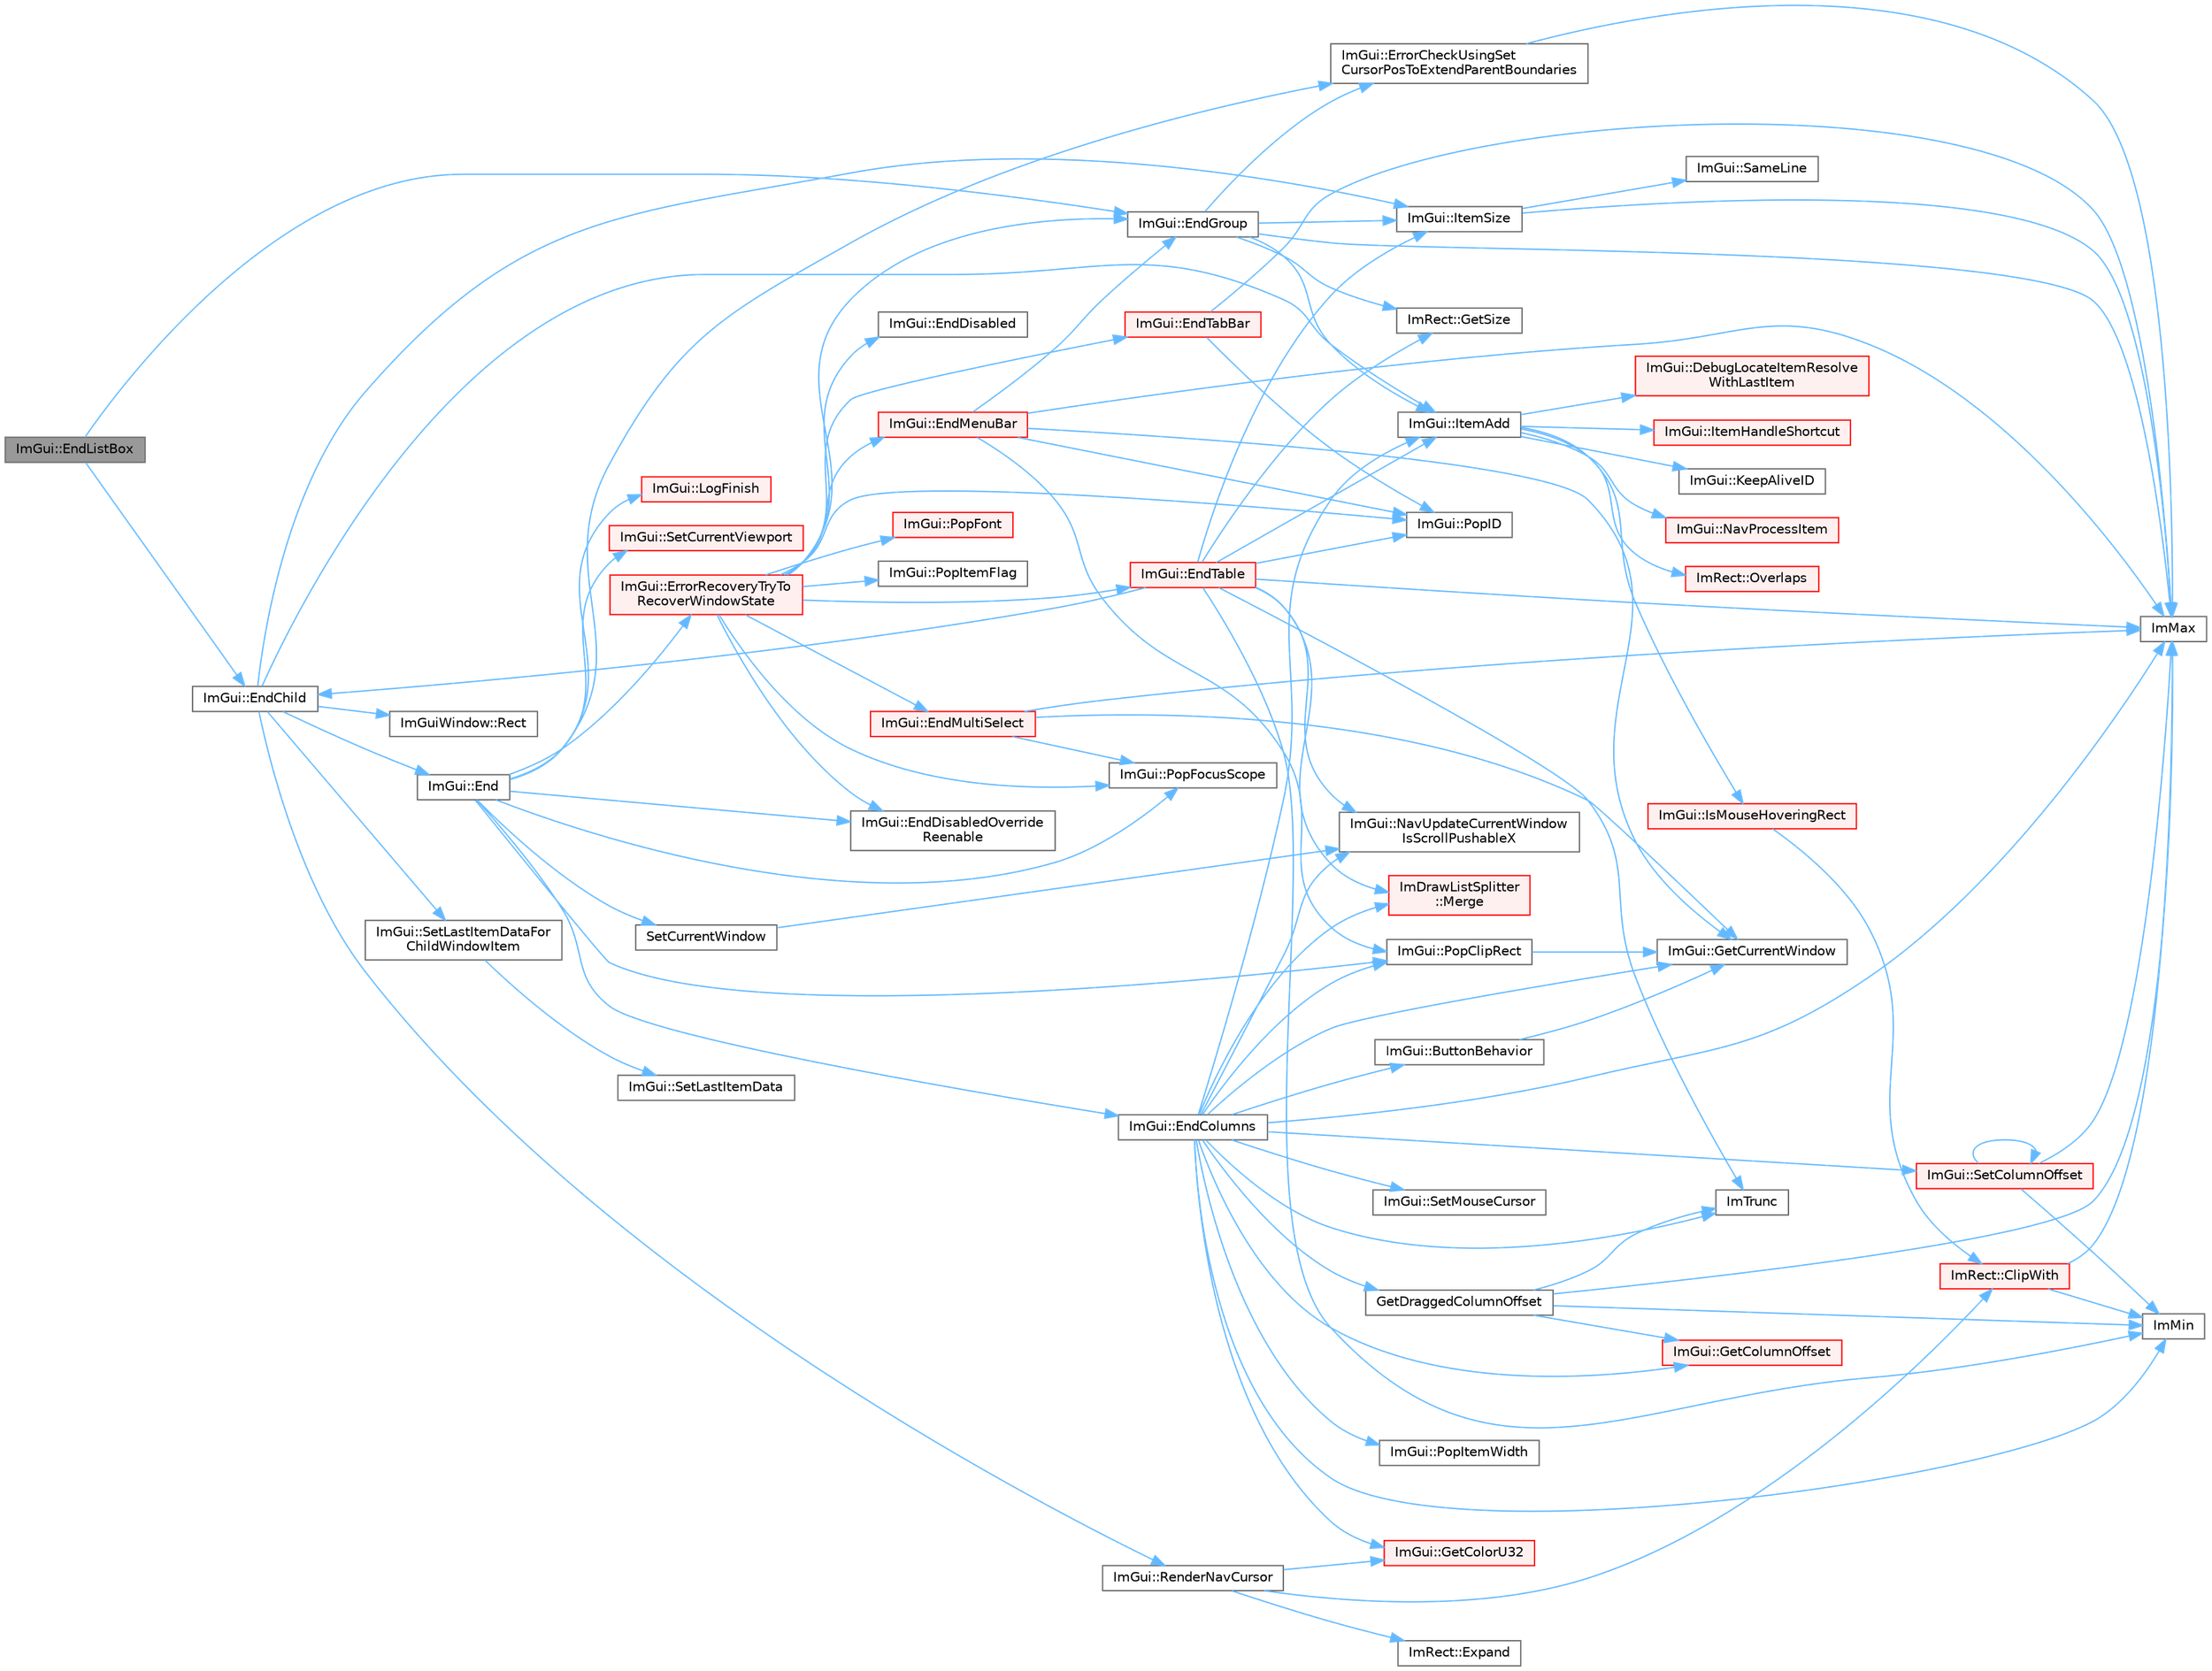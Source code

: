 digraph "ImGui::EndListBox"
{
 // LATEX_PDF_SIZE
  bgcolor="transparent";
  edge [fontname=Helvetica,fontsize=10,labelfontname=Helvetica,labelfontsize=10];
  node [fontname=Helvetica,fontsize=10,shape=box,height=0.2,width=0.4];
  rankdir="LR";
  Node1 [id="Node000001",label="ImGui::EndListBox",height=0.2,width=0.4,color="gray40", fillcolor="grey60", style="filled", fontcolor="black",tooltip=" "];
  Node1 -> Node2 [id="edge1_Node000001_Node000002",color="steelblue1",style="solid",tooltip=" "];
  Node2 [id="Node000002",label="ImGui::EndChild",height=0.2,width=0.4,color="grey40", fillcolor="white", style="filled",URL="$namespace_im_gui.html#af8de559a88c1442d6df8c1b04c86e997",tooltip=" "];
  Node2 -> Node3 [id="edge2_Node000002_Node000003",color="steelblue1",style="solid",tooltip=" "];
  Node3 [id="Node000003",label="ImGui::End",height=0.2,width=0.4,color="grey40", fillcolor="white", style="filled",URL="$namespace_im_gui.html#a5479d93794a004c67ceb6d13f37c8254",tooltip=" "];
  Node3 -> Node4 [id="edge3_Node000003_Node000004",color="steelblue1",style="solid",tooltip=" "];
  Node4 [id="Node000004",label="ImGui::EndColumns",height=0.2,width=0.4,color="grey40", fillcolor="white", style="filled",URL="$namespace_im_gui.html#af93bed3bce5475fe4d525d744f16aa20",tooltip=" "];
  Node4 -> Node5 [id="edge4_Node000004_Node000005",color="steelblue1",style="solid",tooltip=" "];
  Node5 [id="Node000005",label="ImGui::ButtonBehavior",height=0.2,width=0.4,color="grey40", fillcolor="white", style="filled",URL="$namespace_im_gui.html#a65a4f18b1bc8ce0f351687922089f374",tooltip=" "];
  Node5 -> Node6 [id="edge5_Node000005_Node000006",color="steelblue1",style="solid",tooltip=" "];
  Node6 [id="Node000006",label="ImGui::GetCurrentWindow",height=0.2,width=0.4,color="grey40", fillcolor="white", style="filled",URL="$namespace_im_gui.html#ac452417b5004ca16a814a72cff153526",tooltip=" "];
  Node4 -> Node7 [id="edge6_Node000004_Node000007",color="steelblue1",style="solid",tooltip=" "];
  Node7 [id="Node000007",label="ImGui::GetColorU32",height=0.2,width=0.4,color="red", fillcolor="#FFF0F0", style="filled",URL="$namespace_im_gui.html#a0de2d9bd347d9866511eb8d014e62556",tooltip=" "];
  Node4 -> Node9 [id="edge7_Node000004_Node000009",color="steelblue1",style="solid",tooltip=" "];
  Node9 [id="Node000009",label="ImGui::GetColumnOffset",height=0.2,width=0.4,color="red", fillcolor="#FFF0F0", style="filled",URL="$namespace_im_gui.html#a79c22e9c5c208b6c9534a273be71a9e6",tooltip=" "];
  Node4 -> Node6 [id="edge8_Node000004_Node000006",color="steelblue1",style="solid",tooltip=" "];
  Node4 -> Node34 [id="edge9_Node000004_Node000034",color="steelblue1",style="solid",tooltip=" "];
  Node34 [id="Node000034",label="GetDraggedColumnOffset",height=0.2,width=0.4,color="grey40", fillcolor="white", style="filled",URL="$imgui__tables_8cpp.html#aa235e9c607930ebb1304d6df978d5fe8",tooltip=" "];
  Node34 -> Node9 [id="edge10_Node000034_Node000009",color="steelblue1",style="solid",tooltip=" "];
  Node34 -> Node19 [id="edge11_Node000034_Node000019",color="steelblue1",style="solid",tooltip=" "];
  Node19 [id="Node000019",label="ImMax",height=0.2,width=0.4,color="grey40", fillcolor="white", style="filled",URL="$imgui__internal_8h.html#a7667efd95147d0422f140917c71a9226",tooltip=" "];
  Node34 -> Node20 [id="edge12_Node000034_Node000020",color="steelblue1",style="solid",tooltip=" "];
  Node20 [id="Node000020",label="ImMin",height=0.2,width=0.4,color="grey40", fillcolor="white", style="filled",URL="$imgui__internal_8h.html#a7f9d7828066a9d61b5630adcdf4655d3",tooltip=" "];
  Node34 -> Node21 [id="edge13_Node000034_Node000021",color="steelblue1",style="solid",tooltip=" "];
  Node21 [id="Node000021",label="ImTrunc",height=0.2,width=0.4,color="grey40", fillcolor="white", style="filled",URL="$imgui__internal_8h.html#a34870cae27ccd450c17ec3d3910b2da4",tooltip=" "];
  Node4 -> Node19 [id="edge14_Node000004_Node000019",color="steelblue1",style="solid",tooltip=" "];
  Node4 -> Node20 [id="edge15_Node000004_Node000020",color="steelblue1",style="solid",tooltip=" "];
  Node4 -> Node21 [id="edge16_Node000004_Node000021",color="steelblue1",style="solid",tooltip=" "];
  Node4 -> Node35 [id="edge17_Node000004_Node000035",color="steelblue1",style="solid",tooltip=" "];
  Node35 [id="Node000035",label="ImGui::ItemAdd",height=0.2,width=0.4,color="grey40", fillcolor="white", style="filled",URL="$namespace_im_gui.html#a0c2ccafc8d403c02a6590ac21157b9ac",tooltip=" "];
  Node35 -> Node36 [id="edge18_Node000035_Node000036",color="steelblue1",style="solid",tooltip=" "];
  Node36 [id="Node000036",label="ImGui::DebugLocateItemResolve\lWithLastItem",height=0.2,width=0.4,color="red", fillcolor="#FFF0F0", style="filled",URL="$namespace_im_gui.html#ae8ab0d7dfc90af8e82db3ed9e7829219",tooltip=" "];
  Node35 -> Node57 [id="edge19_Node000035_Node000057",color="steelblue1",style="solid",tooltip=" "];
  Node57 [id="Node000057",label="ImGui::IsMouseHoveringRect",height=0.2,width=0.4,color="red", fillcolor="#FFF0F0", style="filled",URL="$namespace_im_gui.html#ae0b8ea0e06c457316d6aed6c5b2a1c25",tooltip=" "];
  Node57 -> Node58 [id="edge20_Node000057_Node000058",color="steelblue1",style="solid",tooltip=" "];
  Node58 [id="Node000058",label="ImRect::ClipWith",height=0.2,width=0.4,color="red", fillcolor="#FFF0F0", style="filled",URL="$struct_im_rect.html#ac02d5cf6ce0358aea9ed9df43d368f3f",tooltip=" "];
  Node58 -> Node19 [id="edge21_Node000058_Node000019",color="steelblue1",style="solid",tooltip=" "];
  Node58 -> Node20 [id="edge22_Node000058_Node000020",color="steelblue1",style="solid",tooltip=" "];
  Node35 -> Node60 [id="edge23_Node000035_Node000060",color="steelblue1",style="solid",tooltip=" "];
  Node60 [id="Node000060",label="ImGui::ItemHandleShortcut",height=0.2,width=0.4,color="red", fillcolor="#FFF0F0", style="filled",URL="$namespace_im_gui.html#a338deb537666a886cf3ece08c07e9fa9",tooltip=" "];
  Node35 -> Node63 [id="edge24_Node000035_Node000063",color="steelblue1",style="solid",tooltip=" "];
  Node63 [id="Node000063",label="ImGui::KeepAliveID",height=0.2,width=0.4,color="grey40", fillcolor="white", style="filled",URL="$namespace_im_gui.html#a85a245c78a9f7c351636bdad6e60c488",tooltip=" "];
  Node35 -> Node64 [id="edge25_Node000035_Node000064",color="steelblue1",style="solid",tooltip=" "];
  Node64 [id="Node000064",label="ImGui::NavProcessItem",height=0.2,width=0.4,color="red", fillcolor="#FFF0F0", style="filled",URL="$namespace_im_gui.html#aa217c2f0448788f3c064bf828a8f9d8f",tooltip=" "];
  Node35 -> Node92 [id="edge26_Node000035_Node000092",color="steelblue1",style="solid",tooltip=" "];
  Node92 [id="Node000092",label="ImRect::Overlaps",height=0.2,width=0.4,color="red", fillcolor="#FFF0F0", style="filled",URL="$struct_im_rect.html#a0af3bade3781e5e7c6afdf71ccfb0d43",tooltip=" "];
  Node4 -> Node93 [id="edge27_Node000004_Node000093",color="steelblue1",style="solid",tooltip=" "];
  Node93 [id="Node000093",label="ImDrawListSplitter\l::Merge",height=0.2,width=0.4,color="red", fillcolor="#FFF0F0", style="filled",URL="$struct_im_draw_list_splitter.html#af3fc4bad2abca9e481d476d1877ba5be",tooltip=" "];
  Node4 -> Node98 [id="edge28_Node000004_Node000098",color="steelblue1",style="solid",tooltip=" "];
  Node98 [id="Node000098",label="ImGui::NavUpdateCurrentWindow\lIsScrollPushableX",height=0.2,width=0.4,color="grey40", fillcolor="white", style="filled",URL="$namespace_im_gui.html#a5c0c081852a520c006a0b084d0e8b0cb",tooltip=" "];
  Node4 -> Node99 [id="edge29_Node000004_Node000099",color="steelblue1",style="solid",tooltip=" "];
  Node99 [id="Node000099",label="ImGui::PopClipRect",height=0.2,width=0.4,color="grey40", fillcolor="white", style="filled",URL="$namespace_im_gui.html#aef1c8a6e5a3c70cb10d03d2a2a66dfd8",tooltip=" "];
  Node99 -> Node6 [id="edge30_Node000099_Node000006",color="steelblue1",style="solid",tooltip=" "];
  Node4 -> Node100 [id="edge31_Node000004_Node000100",color="steelblue1",style="solid",tooltip=" "];
  Node100 [id="Node000100",label="ImGui::PopItemWidth",height=0.2,width=0.4,color="grey40", fillcolor="white", style="filled",URL="$namespace_im_gui.html#ad29a3fc0cb5dfc7f9fc7224512ce90bf",tooltip=" "];
  Node4 -> Node101 [id="edge32_Node000004_Node000101",color="steelblue1",style="solid",tooltip=" "];
  Node101 [id="Node000101",label="ImGui::SetColumnOffset",height=0.2,width=0.4,color="red", fillcolor="#FFF0F0", style="filled",URL="$namespace_im_gui.html#a8cc207211d6cf3f77b505e24aed4ebcc",tooltip=" "];
  Node101 -> Node19 [id="edge33_Node000101_Node000019",color="steelblue1",style="solid",tooltip=" "];
  Node101 -> Node20 [id="edge34_Node000101_Node000020",color="steelblue1",style="solid",tooltip=" "];
  Node101 -> Node101 [id="edge35_Node000101_Node000101",color="steelblue1",style="solid",tooltip=" "];
  Node4 -> Node105 [id="edge36_Node000004_Node000105",color="steelblue1",style="solid",tooltip=" "];
  Node105 [id="Node000105",label="ImGui::SetMouseCursor",height=0.2,width=0.4,color="grey40", fillcolor="white", style="filled",URL="$namespace_im_gui.html#aca3237fd4efa0af7fc6b4eff6494dfce",tooltip=" "];
  Node3 -> Node106 [id="edge37_Node000003_Node000106",color="steelblue1",style="solid",tooltip=" "];
  Node106 [id="Node000106",label="ImGui::EndDisabledOverride\lReenable",height=0.2,width=0.4,color="grey40", fillcolor="white", style="filled",URL="$namespace_im_gui.html#a336225979f3fe3fd9ceba657123f9084",tooltip=" "];
  Node3 -> Node107 [id="edge38_Node000003_Node000107",color="steelblue1",style="solid",tooltip=" "];
  Node107 [id="Node000107",label="ImGui::ErrorCheckUsingSet\lCursorPosToExtendParentBoundaries",height=0.2,width=0.4,color="grey40", fillcolor="white", style="filled",URL="$namespace_im_gui.html#ad5832500c14abd9e76e376b82701385b",tooltip=" "];
  Node107 -> Node19 [id="edge39_Node000107_Node000019",color="steelblue1",style="solid",tooltip=" "];
  Node3 -> Node108 [id="edge40_Node000003_Node000108",color="steelblue1",style="solid",tooltip=" "];
  Node108 [id="Node000108",label="ImGui::ErrorRecoveryTryTo\lRecoverWindowState",height=0.2,width=0.4,color="red", fillcolor="#FFF0F0", style="filled",URL="$namespace_im_gui.html#a9e02d2905347634105ecc057a0824e1a",tooltip=" "];
  Node108 -> Node109 [id="edge41_Node000108_Node000109",color="steelblue1",style="solid",tooltip=" "];
  Node109 [id="Node000109",label="ImGui::EndDisabled",height=0.2,width=0.4,color="grey40", fillcolor="white", style="filled",URL="$namespace_im_gui.html#a9e6088c6c690ddff1302b6e42b380733",tooltip=" "];
  Node108 -> Node106 [id="edge42_Node000108_Node000106",color="steelblue1",style="solid",tooltip=" "];
  Node108 -> Node110 [id="edge43_Node000108_Node000110",color="steelblue1",style="solid",tooltip=" "];
  Node110 [id="Node000110",label="ImGui::EndGroup",height=0.2,width=0.4,color="grey40", fillcolor="white", style="filled",URL="$namespace_im_gui.html#a05fc97fc64f28a55486087f503d9a622",tooltip=" "];
  Node110 -> Node107 [id="edge44_Node000110_Node000107",color="steelblue1",style="solid",tooltip=" "];
  Node110 -> Node111 [id="edge45_Node000110_Node000111",color="steelblue1",style="solid",tooltip=" "];
  Node111 [id="Node000111",label="ImRect::GetSize",height=0.2,width=0.4,color="grey40", fillcolor="white", style="filled",URL="$struct_im_rect.html#ae459d9c50003058cfb34519a571aaf33",tooltip=" "];
  Node110 -> Node19 [id="edge46_Node000110_Node000019",color="steelblue1",style="solid",tooltip=" "];
  Node110 -> Node35 [id="edge47_Node000110_Node000035",color="steelblue1",style="solid",tooltip=" "];
  Node110 -> Node112 [id="edge48_Node000110_Node000112",color="steelblue1",style="solid",tooltip=" "];
  Node112 [id="Node000112",label="ImGui::ItemSize",height=0.2,width=0.4,color="grey40", fillcolor="white", style="filled",URL="$namespace_im_gui.html#a4b5818a652d943ea54e0cec9fb3943d7",tooltip=" "];
  Node112 -> Node19 [id="edge49_Node000112_Node000019",color="steelblue1",style="solid",tooltip=" "];
  Node112 -> Node113 [id="edge50_Node000112_Node000113",color="steelblue1",style="solid",tooltip=" "];
  Node113 [id="Node000113",label="ImGui::SameLine",height=0.2,width=0.4,color="grey40", fillcolor="white", style="filled",URL="$namespace_im_gui.html#addd433eb3aae59119e341e80db474f66",tooltip=" "];
  Node108 -> Node114 [id="edge51_Node000108_Node000114",color="steelblue1",style="solid",tooltip=" "];
  Node114 [id="Node000114",label="ImGui::EndMenuBar",height=0.2,width=0.4,color="red", fillcolor="#FFF0F0", style="filled",URL="$namespace_im_gui.html#aa226265c140eb6ee375c5b9abc69c4fc",tooltip=" "];
  Node114 -> Node110 [id="edge52_Node000114_Node000110",color="steelblue1",style="solid",tooltip=" "];
  Node114 -> Node6 [id="edge53_Node000114_Node000006",color="steelblue1",style="solid",tooltip=" "];
  Node114 -> Node19 [id="edge54_Node000114_Node000019",color="steelblue1",style="solid",tooltip=" "];
  Node114 -> Node99 [id="edge55_Node000114_Node000099",color="steelblue1",style="solid",tooltip=" "];
  Node114 -> Node17 [id="edge56_Node000114_Node000017",color="steelblue1",style="solid",tooltip=" "];
  Node17 [id="Node000017",label="ImGui::PopID",height=0.2,width=0.4,color="grey40", fillcolor="white", style="filled",URL="$namespace_im_gui.html#aba0b2d8f890a5d435ae43d0c4a2d4dd1",tooltip=" "];
  Node108 -> Node137 [id="edge57_Node000108_Node000137",color="steelblue1",style="solid",tooltip=" "];
  Node137 [id="Node000137",label="ImGui::EndMultiSelect",height=0.2,width=0.4,color="red", fillcolor="#FFF0F0", style="filled",URL="$namespace_im_gui.html#a19b11a3ea8f98b43089dc13ab015ad5b",tooltip=" "];
  Node137 -> Node6 [id="edge58_Node000137_Node000006",color="steelblue1",style="solid",tooltip=" "];
  Node137 -> Node19 [id="edge59_Node000137_Node000019",color="steelblue1",style="solid",tooltip=" "];
  Node137 -> Node168 [id="edge60_Node000137_Node000168",color="steelblue1",style="solid",tooltip=" "];
  Node168 [id="Node000168",label="ImGui::PopFocusScope",height=0.2,width=0.4,color="grey40", fillcolor="white", style="filled",URL="$namespace_im_gui.html#a660bc1ff7f6d971fc4b4236e87409b38",tooltip=" "];
  Node108 -> Node170 [id="edge61_Node000108_Node000170",color="steelblue1",style="solid",tooltip=" "];
  Node170 [id="Node000170",label="ImGui::EndTabBar",height=0.2,width=0.4,color="red", fillcolor="#FFF0F0", style="filled",URL="$namespace_im_gui.html#a864b8ece257d4e30569f0349752ad928",tooltip=" "];
  Node170 -> Node19 [id="edge62_Node000170_Node000019",color="steelblue1",style="solid",tooltip=" "];
  Node170 -> Node17 [id="edge63_Node000170_Node000017",color="steelblue1",style="solid",tooltip=" "];
  Node108 -> Node455 [id="edge64_Node000108_Node000455",color="steelblue1",style="solid",tooltip=" "];
  Node455 [id="Node000455",label="ImGui::EndTable",height=0.2,width=0.4,color="red", fillcolor="#FFF0F0", style="filled",URL="$namespace_im_gui.html#a9c70aaa6464c2e51e6f3342da133ada1",tooltip=" "];
  Node455 -> Node2 [id="edge65_Node000455_Node000002",color="steelblue1",style="solid",tooltip=" "];
  Node455 -> Node111 [id="edge66_Node000455_Node000111",color="steelblue1",style="solid",tooltip=" "];
  Node455 -> Node19 [id="edge67_Node000455_Node000019",color="steelblue1",style="solid",tooltip=" "];
  Node455 -> Node20 [id="edge68_Node000455_Node000020",color="steelblue1",style="solid",tooltip=" "];
  Node455 -> Node21 [id="edge69_Node000455_Node000021",color="steelblue1",style="solid",tooltip=" "];
  Node455 -> Node35 [id="edge70_Node000455_Node000035",color="steelblue1",style="solid",tooltip=" "];
  Node455 -> Node112 [id="edge71_Node000455_Node000112",color="steelblue1",style="solid",tooltip=" "];
  Node455 -> Node93 [id="edge72_Node000455_Node000093",color="steelblue1",style="solid",tooltip=" "];
  Node455 -> Node98 [id="edge73_Node000455_Node000098",color="steelblue1",style="solid",tooltip=" "];
  Node455 -> Node17 [id="edge74_Node000455_Node000017",color="steelblue1",style="solid",tooltip=" "];
  Node108 -> Node168 [id="edge75_Node000108_Node000168",color="steelblue1",style="solid",tooltip=" "];
  Node108 -> Node504 [id="edge76_Node000108_Node000504",color="steelblue1",style="solid",tooltip=" "];
  Node504 [id="Node000504",label="ImGui::PopFont",height=0.2,width=0.4,color="red", fillcolor="#FFF0F0", style="filled",URL="$namespace_im_gui.html#af66649bc37022bf3cf2496c73af9a499",tooltip=" "];
  Node108 -> Node17 [id="edge77_Node000108_Node000017",color="steelblue1",style="solid",tooltip=" "];
  Node108 -> Node195 [id="edge78_Node000108_Node000195",color="steelblue1",style="solid",tooltip=" "];
  Node195 [id="Node000195",label="ImGui::PopItemFlag",height=0.2,width=0.4,color="grey40", fillcolor="white", style="filled",URL="$namespace_im_gui.html#aa93281155e1dd23715dbd384e91edc6b",tooltip=" "];
  Node3 -> Node511 [id="edge79_Node000003_Node000511",color="steelblue1",style="solid",tooltip=" "];
  Node511 [id="Node000511",label="ImGui::LogFinish",height=0.2,width=0.4,color="red", fillcolor="#FFF0F0", style="filled",URL="$namespace_im_gui.html#a2ebcd048d1ca025fb972e1c2e920e3f3",tooltip=" "];
  Node3 -> Node99 [id="edge80_Node000003_Node000099",color="steelblue1",style="solid",tooltip=" "];
  Node3 -> Node168 [id="edge81_Node000003_Node000168",color="steelblue1",style="solid",tooltip=" "];
  Node3 -> Node403 [id="edge82_Node000003_Node000403",color="steelblue1",style="solid",tooltip=" "];
  Node403 [id="Node000403",label="ImGui::SetCurrentViewport",height=0.2,width=0.4,color="red", fillcolor="#FFF0F0", style="filled",URL="$namespace_im_gui.html#a518a36249ab67227a13fd01a4236cbe1",tooltip=" "];
  Node3 -> Node404 [id="edge83_Node000003_Node000404",color="steelblue1",style="solid",tooltip=" "];
  Node404 [id="Node000404",label="SetCurrentWindow",height=0.2,width=0.4,color="grey40", fillcolor="white", style="filled",URL="$imgui_8cpp.html#a5c592415f88804e2f907477767d3dda1",tooltip=" "];
  Node404 -> Node98 [id="edge84_Node000404_Node000098",color="steelblue1",style="solid",tooltip=" "];
  Node2 -> Node35 [id="edge85_Node000002_Node000035",color="steelblue1",style="solid",tooltip=" "];
  Node2 -> Node112 [id="edge86_Node000002_Node000112",color="steelblue1",style="solid",tooltip=" "];
  Node2 -> Node263 [id="edge87_Node000002_Node000263",color="steelblue1",style="solid",tooltip=" "];
  Node263 [id="Node000263",label="ImGuiWindow::Rect",height=0.2,width=0.4,color="grey40", fillcolor="white", style="filled",URL="$struct_im_gui_window.html#a147da28bf5d167cbe0a363c4a578dea1",tooltip=" "];
  Node2 -> Node194 [id="edge88_Node000002_Node000194",color="steelblue1",style="solid",tooltip=" "];
  Node194 [id="Node000194",label="ImGui::RenderNavCursor",height=0.2,width=0.4,color="grey40", fillcolor="white", style="filled",URL="$namespace_im_gui.html#a2722dcfe26c7f6e8cd522102ef5b7df2",tooltip=" "];
  Node194 -> Node58 [id="edge89_Node000194_Node000058",color="steelblue1",style="solid",tooltip=" "];
  Node194 -> Node151 [id="edge90_Node000194_Node000151",color="steelblue1",style="solid",tooltip=" "];
  Node151 [id="Node000151",label="ImRect::Expand",height=0.2,width=0.4,color="grey40", fillcolor="white", style="filled",URL="$struct_im_rect.html#af33a7424c3341d08acd69da30c27c753",tooltip=" "];
  Node194 -> Node7 [id="edge91_Node000194_Node000007",color="steelblue1",style="solid",tooltip=" "];
  Node2 -> Node514 [id="edge92_Node000002_Node000514",color="steelblue1",style="solid",tooltip=" "];
  Node514 [id="Node000514",label="ImGui::SetLastItemDataFor\lChildWindowItem",height=0.2,width=0.4,color="grey40", fillcolor="white", style="filled",URL="$namespace_im_gui.html#a7985325468909a376a84128c5f968372",tooltip=" "];
  Node514 -> Node406 [id="edge93_Node000514_Node000406",color="steelblue1",style="solid",tooltip=" "];
  Node406 [id="Node000406",label="ImGui::SetLastItemData",height=0.2,width=0.4,color="grey40", fillcolor="white", style="filled",URL="$namespace_im_gui.html#abec584e4a04b0a2c7681263511f348b0",tooltip=" "];
  Node1 -> Node110 [id="edge94_Node000001_Node000110",color="steelblue1",style="solid",tooltip=" "];
}
